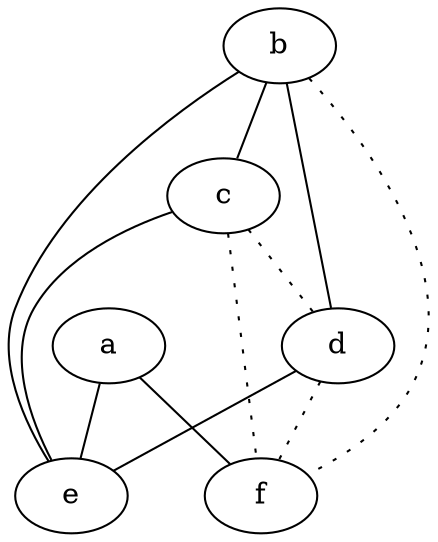 graph {
a -- e;
a -- f;
b -- c;
b -- d;
b -- e;
b -- f [style=dotted];
c -- d [style=dotted];
c -- e;
c -- f [style=dotted];
d -- e;
d -- f [style=dotted];
}
